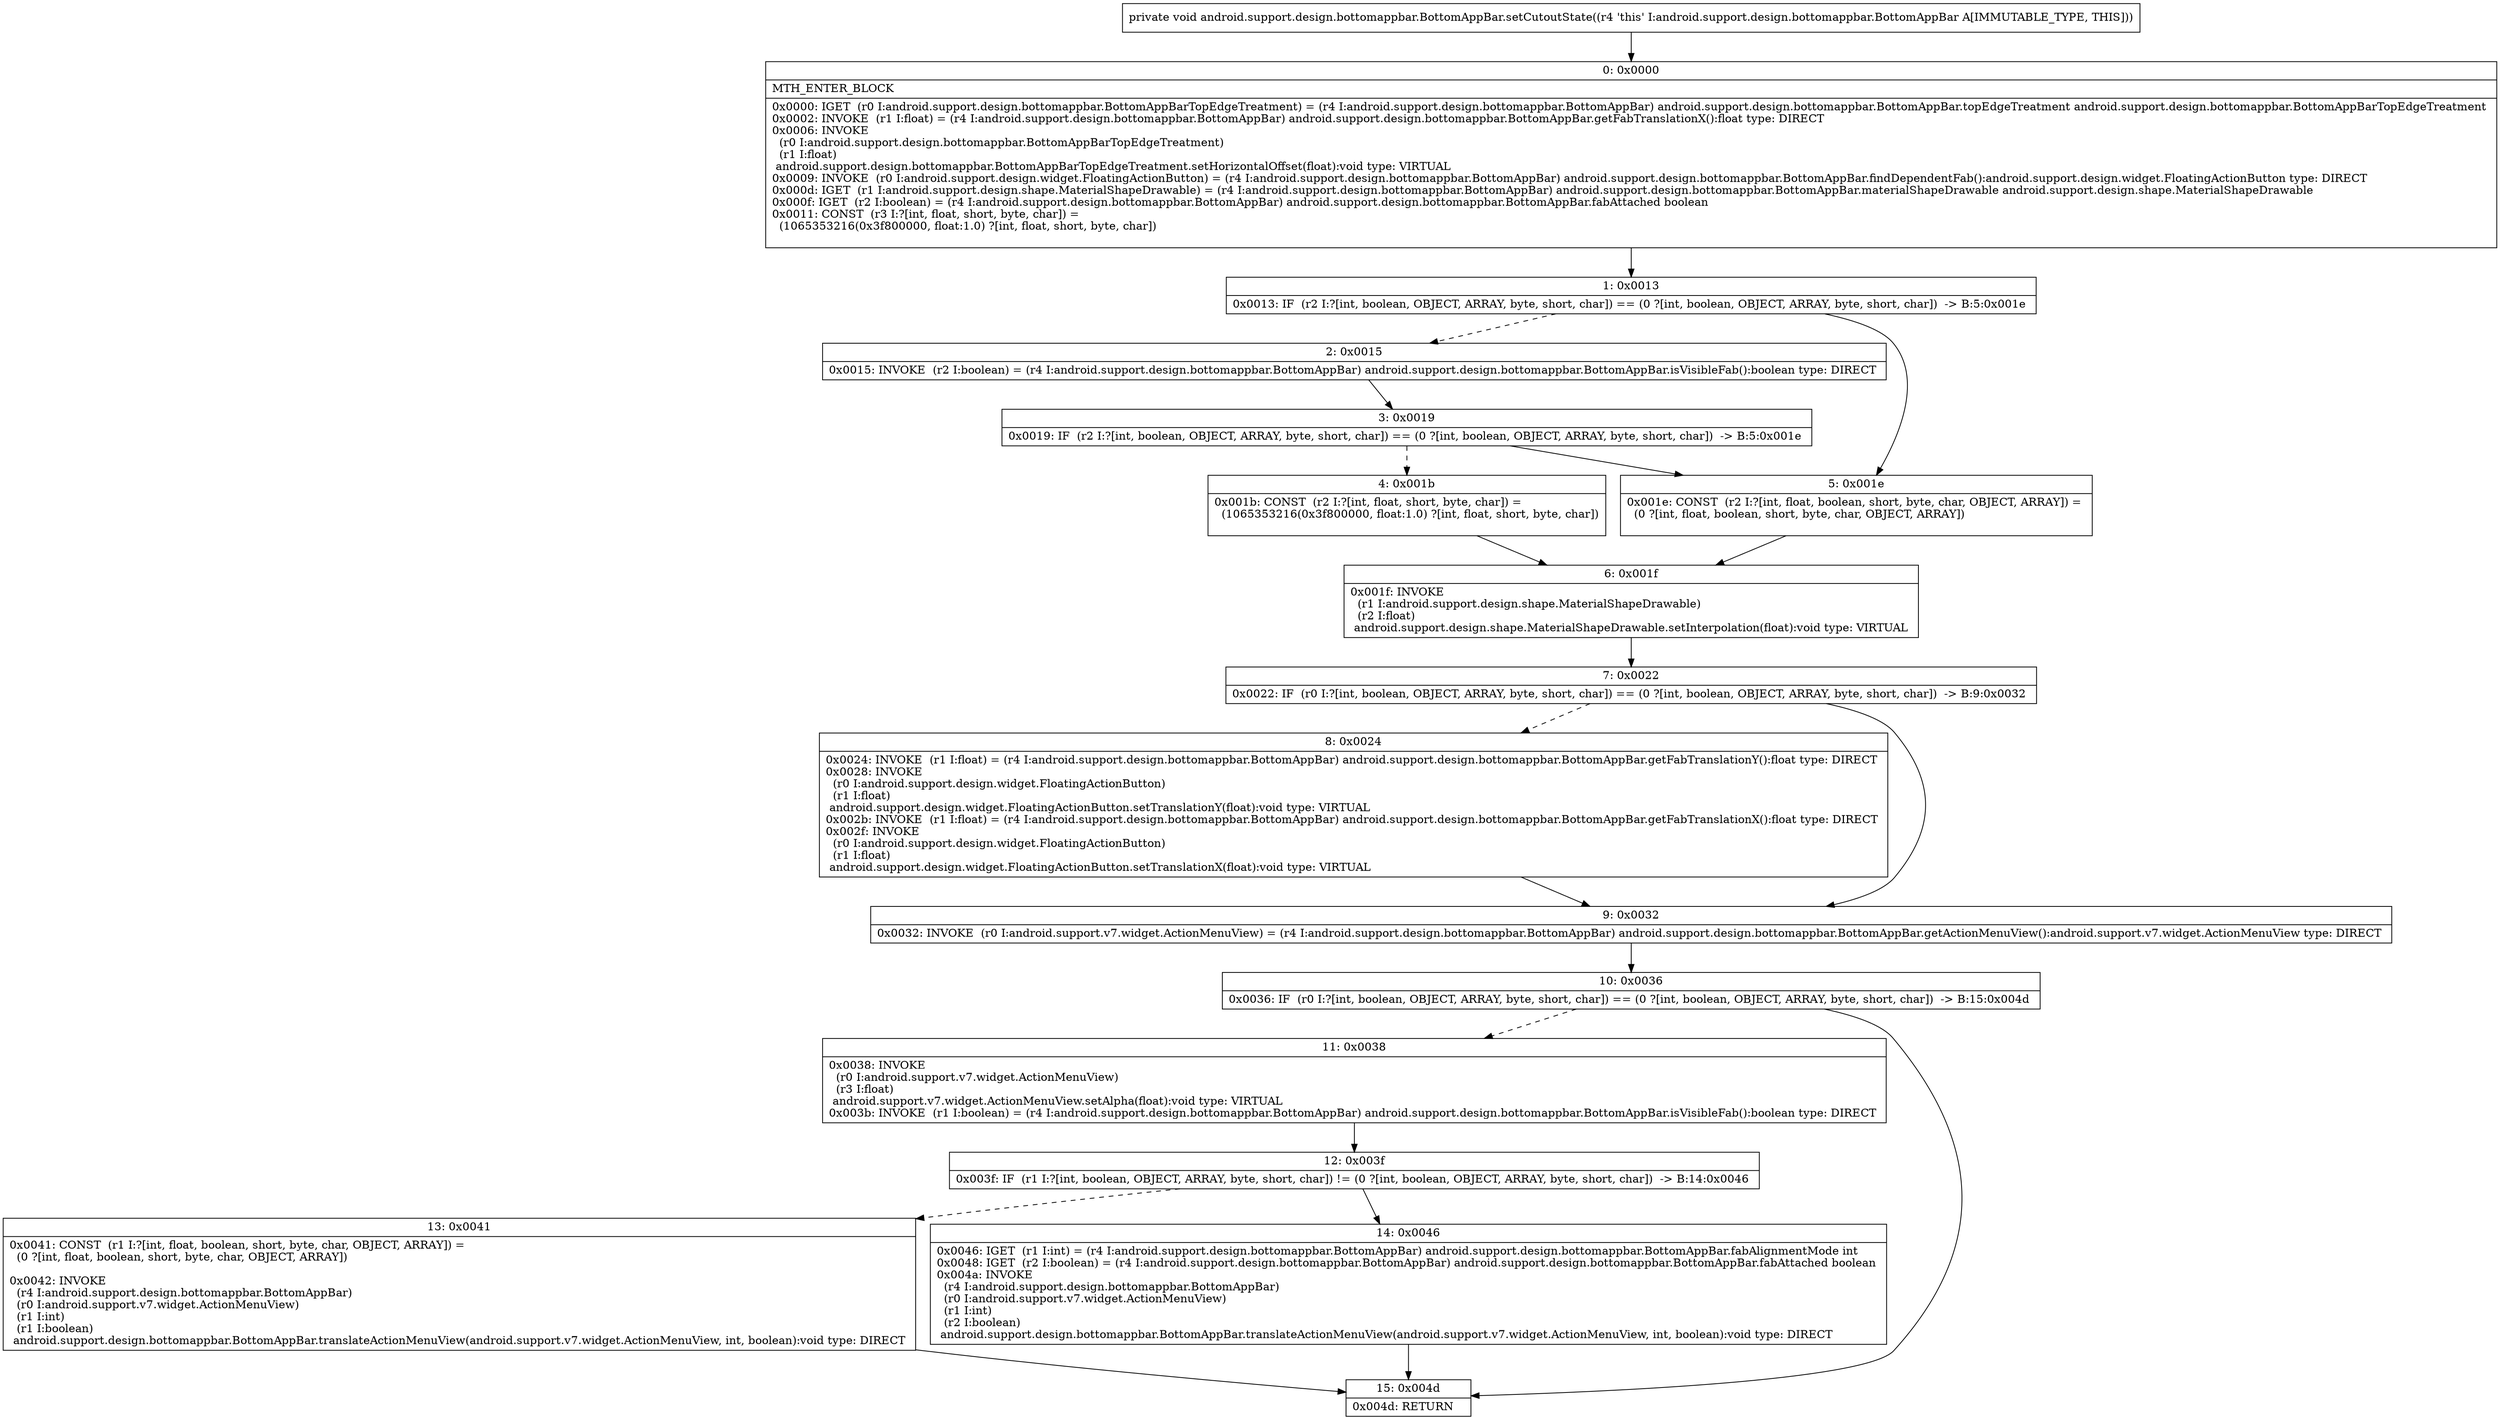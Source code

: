 digraph "CFG forandroid.support.design.bottomappbar.BottomAppBar.setCutoutState()V" {
Node_0 [shape=record,label="{0\:\ 0x0000|MTH_ENTER_BLOCK\l|0x0000: IGET  (r0 I:android.support.design.bottomappbar.BottomAppBarTopEdgeTreatment) = (r4 I:android.support.design.bottomappbar.BottomAppBar) android.support.design.bottomappbar.BottomAppBar.topEdgeTreatment android.support.design.bottomappbar.BottomAppBarTopEdgeTreatment \l0x0002: INVOKE  (r1 I:float) = (r4 I:android.support.design.bottomappbar.BottomAppBar) android.support.design.bottomappbar.BottomAppBar.getFabTranslationX():float type: DIRECT \l0x0006: INVOKE  \l  (r0 I:android.support.design.bottomappbar.BottomAppBarTopEdgeTreatment)\l  (r1 I:float)\l android.support.design.bottomappbar.BottomAppBarTopEdgeTreatment.setHorizontalOffset(float):void type: VIRTUAL \l0x0009: INVOKE  (r0 I:android.support.design.widget.FloatingActionButton) = (r4 I:android.support.design.bottomappbar.BottomAppBar) android.support.design.bottomappbar.BottomAppBar.findDependentFab():android.support.design.widget.FloatingActionButton type: DIRECT \l0x000d: IGET  (r1 I:android.support.design.shape.MaterialShapeDrawable) = (r4 I:android.support.design.bottomappbar.BottomAppBar) android.support.design.bottomappbar.BottomAppBar.materialShapeDrawable android.support.design.shape.MaterialShapeDrawable \l0x000f: IGET  (r2 I:boolean) = (r4 I:android.support.design.bottomappbar.BottomAppBar) android.support.design.bottomappbar.BottomAppBar.fabAttached boolean \l0x0011: CONST  (r3 I:?[int, float, short, byte, char]) = \l  (1065353216(0x3f800000, float:1.0) ?[int, float, short, byte, char])\l \l}"];
Node_1 [shape=record,label="{1\:\ 0x0013|0x0013: IF  (r2 I:?[int, boolean, OBJECT, ARRAY, byte, short, char]) == (0 ?[int, boolean, OBJECT, ARRAY, byte, short, char])  \-\> B:5:0x001e \l}"];
Node_2 [shape=record,label="{2\:\ 0x0015|0x0015: INVOKE  (r2 I:boolean) = (r4 I:android.support.design.bottomappbar.BottomAppBar) android.support.design.bottomappbar.BottomAppBar.isVisibleFab():boolean type: DIRECT \l}"];
Node_3 [shape=record,label="{3\:\ 0x0019|0x0019: IF  (r2 I:?[int, boolean, OBJECT, ARRAY, byte, short, char]) == (0 ?[int, boolean, OBJECT, ARRAY, byte, short, char])  \-\> B:5:0x001e \l}"];
Node_4 [shape=record,label="{4\:\ 0x001b|0x001b: CONST  (r2 I:?[int, float, short, byte, char]) = \l  (1065353216(0x3f800000, float:1.0) ?[int, float, short, byte, char])\l \l}"];
Node_5 [shape=record,label="{5\:\ 0x001e|0x001e: CONST  (r2 I:?[int, float, boolean, short, byte, char, OBJECT, ARRAY]) = \l  (0 ?[int, float, boolean, short, byte, char, OBJECT, ARRAY])\l \l}"];
Node_6 [shape=record,label="{6\:\ 0x001f|0x001f: INVOKE  \l  (r1 I:android.support.design.shape.MaterialShapeDrawable)\l  (r2 I:float)\l android.support.design.shape.MaterialShapeDrawable.setInterpolation(float):void type: VIRTUAL \l}"];
Node_7 [shape=record,label="{7\:\ 0x0022|0x0022: IF  (r0 I:?[int, boolean, OBJECT, ARRAY, byte, short, char]) == (0 ?[int, boolean, OBJECT, ARRAY, byte, short, char])  \-\> B:9:0x0032 \l}"];
Node_8 [shape=record,label="{8\:\ 0x0024|0x0024: INVOKE  (r1 I:float) = (r4 I:android.support.design.bottomappbar.BottomAppBar) android.support.design.bottomappbar.BottomAppBar.getFabTranslationY():float type: DIRECT \l0x0028: INVOKE  \l  (r0 I:android.support.design.widget.FloatingActionButton)\l  (r1 I:float)\l android.support.design.widget.FloatingActionButton.setTranslationY(float):void type: VIRTUAL \l0x002b: INVOKE  (r1 I:float) = (r4 I:android.support.design.bottomappbar.BottomAppBar) android.support.design.bottomappbar.BottomAppBar.getFabTranslationX():float type: DIRECT \l0x002f: INVOKE  \l  (r0 I:android.support.design.widget.FloatingActionButton)\l  (r1 I:float)\l android.support.design.widget.FloatingActionButton.setTranslationX(float):void type: VIRTUAL \l}"];
Node_9 [shape=record,label="{9\:\ 0x0032|0x0032: INVOKE  (r0 I:android.support.v7.widget.ActionMenuView) = (r4 I:android.support.design.bottomappbar.BottomAppBar) android.support.design.bottomappbar.BottomAppBar.getActionMenuView():android.support.v7.widget.ActionMenuView type: DIRECT \l}"];
Node_10 [shape=record,label="{10\:\ 0x0036|0x0036: IF  (r0 I:?[int, boolean, OBJECT, ARRAY, byte, short, char]) == (0 ?[int, boolean, OBJECT, ARRAY, byte, short, char])  \-\> B:15:0x004d \l}"];
Node_11 [shape=record,label="{11\:\ 0x0038|0x0038: INVOKE  \l  (r0 I:android.support.v7.widget.ActionMenuView)\l  (r3 I:float)\l android.support.v7.widget.ActionMenuView.setAlpha(float):void type: VIRTUAL \l0x003b: INVOKE  (r1 I:boolean) = (r4 I:android.support.design.bottomappbar.BottomAppBar) android.support.design.bottomappbar.BottomAppBar.isVisibleFab():boolean type: DIRECT \l}"];
Node_12 [shape=record,label="{12\:\ 0x003f|0x003f: IF  (r1 I:?[int, boolean, OBJECT, ARRAY, byte, short, char]) != (0 ?[int, boolean, OBJECT, ARRAY, byte, short, char])  \-\> B:14:0x0046 \l}"];
Node_13 [shape=record,label="{13\:\ 0x0041|0x0041: CONST  (r1 I:?[int, float, boolean, short, byte, char, OBJECT, ARRAY]) = \l  (0 ?[int, float, boolean, short, byte, char, OBJECT, ARRAY])\l \l0x0042: INVOKE  \l  (r4 I:android.support.design.bottomappbar.BottomAppBar)\l  (r0 I:android.support.v7.widget.ActionMenuView)\l  (r1 I:int)\l  (r1 I:boolean)\l android.support.design.bottomappbar.BottomAppBar.translateActionMenuView(android.support.v7.widget.ActionMenuView, int, boolean):void type: DIRECT \l}"];
Node_14 [shape=record,label="{14\:\ 0x0046|0x0046: IGET  (r1 I:int) = (r4 I:android.support.design.bottomappbar.BottomAppBar) android.support.design.bottomappbar.BottomAppBar.fabAlignmentMode int \l0x0048: IGET  (r2 I:boolean) = (r4 I:android.support.design.bottomappbar.BottomAppBar) android.support.design.bottomappbar.BottomAppBar.fabAttached boolean \l0x004a: INVOKE  \l  (r4 I:android.support.design.bottomappbar.BottomAppBar)\l  (r0 I:android.support.v7.widget.ActionMenuView)\l  (r1 I:int)\l  (r2 I:boolean)\l android.support.design.bottomappbar.BottomAppBar.translateActionMenuView(android.support.v7.widget.ActionMenuView, int, boolean):void type: DIRECT \l}"];
Node_15 [shape=record,label="{15\:\ 0x004d|0x004d: RETURN   \l}"];
MethodNode[shape=record,label="{private void android.support.design.bottomappbar.BottomAppBar.setCutoutState((r4 'this' I:android.support.design.bottomappbar.BottomAppBar A[IMMUTABLE_TYPE, THIS])) }"];
MethodNode -> Node_0;
Node_0 -> Node_1;
Node_1 -> Node_2[style=dashed];
Node_1 -> Node_5;
Node_2 -> Node_3;
Node_3 -> Node_4[style=dashed];
Node_3 -> Node_5;
Node_4 -> Node_6;
Node_5 -> Node_6;
Node_6 -> Node_7;
Node_7 -> Node_8[style=dashed];
Node_7 -> Node_9;
Node_8 -> Node_9;
Node_9 -> Node_10;
Node_10 -> Node_11[style=dashed];
Node_10 -> Node_15;
Node_11 -> Node_12;
Node_12 -> Node_13[style=dashed];
Node_12 -> Node_14;
Node_13 -> Node_15;
Node_14 -> Node_15;
}

